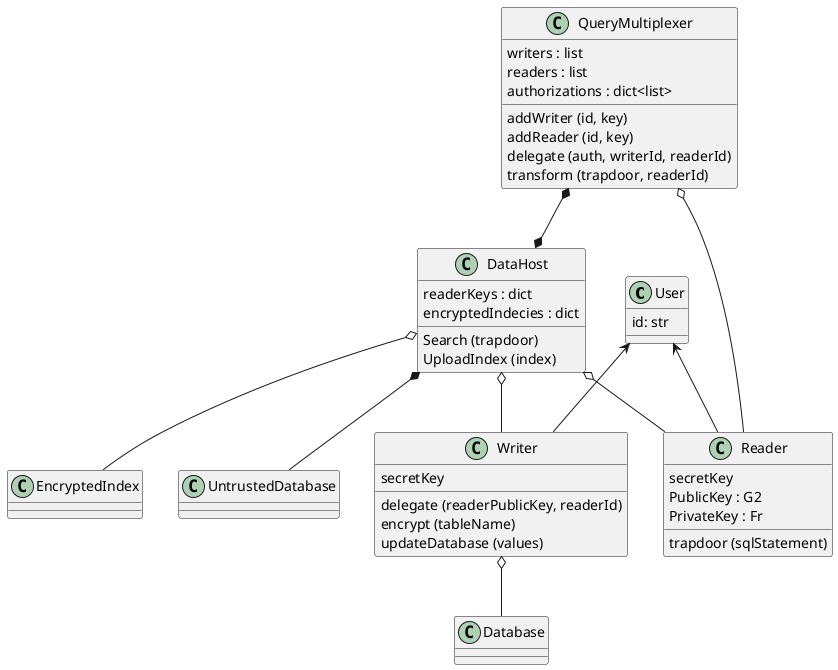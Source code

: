 @startuml scheme
class User
User : id: str
class Reader
class Writer
class Database
class QueryMultiplexer
class DataHost
class EncryptedIndex 
class UntrustedDatabase

Reader : secretKey
Reader : PublicKey : G2
Reader : PrivateKey : Fr

Writer : secretKey
DataHost o-- Reader
DataHost : readerKeys : dict
DataHost : encryptedIndecies : dict
DataHost : Search (trapdoor)
DataHost : UploadIndex (index)

QueryMultiplexer : writers : list
QueryMultiplexer : readers : list
QueryMultiplexer : authorizations : dict<list>
QueryMultiplexer : addWriter (id, key)
QueryMultiplexer : addReader (id, key)
QueryMultiplexer : delegate (auth, writerId, readerId)
QueryMultiplexer : transform (trapdoor, readerId)

Writer : delegate (readerPublicKey, readerId)
Writer : encrypt (tableName)
Writer : updateDatabase (values)

Reader : trapdoor (sqlStatement)

QueryMultiplexer o-- Reader
DataHost o-- Writer
User <-- Reader
User <-- Writer
Writer o-- Database
DataHost o-- EncryptedIndex
QueryMultiplexer *--* DataHost
DataHost *-- UntrustedDatabase
@enduml